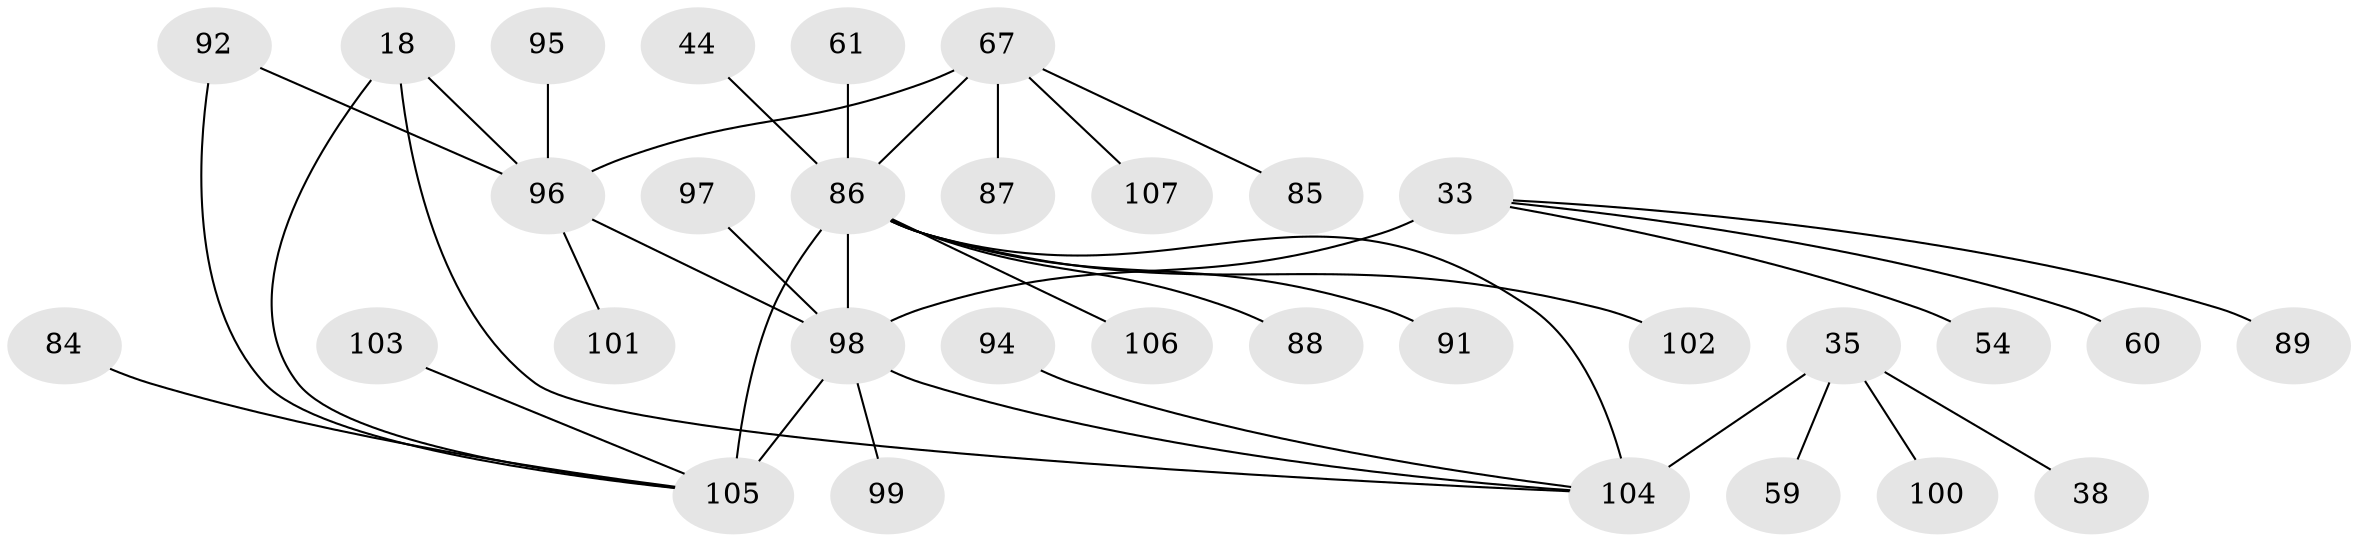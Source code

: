 // original degree distribution, {4: 0.056074766355140186, 16: 0.009345794392523364, 7: 0.06542056074766354, 8: 0.037383177570093455, 11: 0.009345794392523364, 9: 0.018691588785046728, 6: 0.037383177570093455, 12: 0.009345794392523364, 5: 0.028037383177570093, 1: 0.5607476635514018, 2: 0.1588785046728972, 3: 0.009345794392523364}
// Generated by graph-tools (version 1.1) at 2025/58/03/04/25 21:58:39]
// undirected, 32 vertices, 37 edges
graph export_dot {
graph [start="1"]
  node [color=gray90,style=filled];
  18 [super="+17"];
  33 [super="+10"];
  35 [super="+29+15"];
  38;
  44;
  54;
  59;
  60 [super="+57"];
  61;
  67 [super="+25+39+56+24"];
  84;
  85 [super="+75"];
  86 [super="+76+2+27+30+23"];
  87;
  88;
  89 [super="+55"];
  91;
  92 [super="+79"];
  94;
  95;
  96 [super="+20+19+53+46+51+63+68+74+78+81+82"];
  97;
  98 [super="+7+9+83+93+32+41+58"];
  99;
  100;
  101;
  102;
  103 [super="+70"];
  104 [super="+80+90+34+40+49+52"];
  105 [super="+3+64+73+77"];
  106 [super="+72"];
  107;
  18 -- 96 [weight=6];
  18 -- 104;
  18 -- 105;
  33 -- 98 [weight=6];
  33 -- 54;
  33 -- 89;
  33 -- 60;
  35 -- 100;
  35 -- 38;
  35 -- 104 [weight=6];
  35 -- 59;
  44 -- 86;
  61 -- 86;
  67 -- 86 [weight=6];
  67 -- 87;
  67 -- 107;
  67 -- 96;
  67 -- 85;
  84 -- 105;
  86 -- 102;
  86 -- 91;
  86 -- 106;
  86 -- 98 [weight=3];
  86 -- 88;
  86 -- 104 [weight=2];
  86 -- 105 [weight=7];
  92 -- 96;
  92 -- 105;
  94 -- 104;
  95 -- 96;
  96 -- 101;
  96 -- 98 [weight=2];
  97 -- 98;
  98 -- 99;
  98 -- 104;
  98 -- 105;
  103 -- 105;
}
